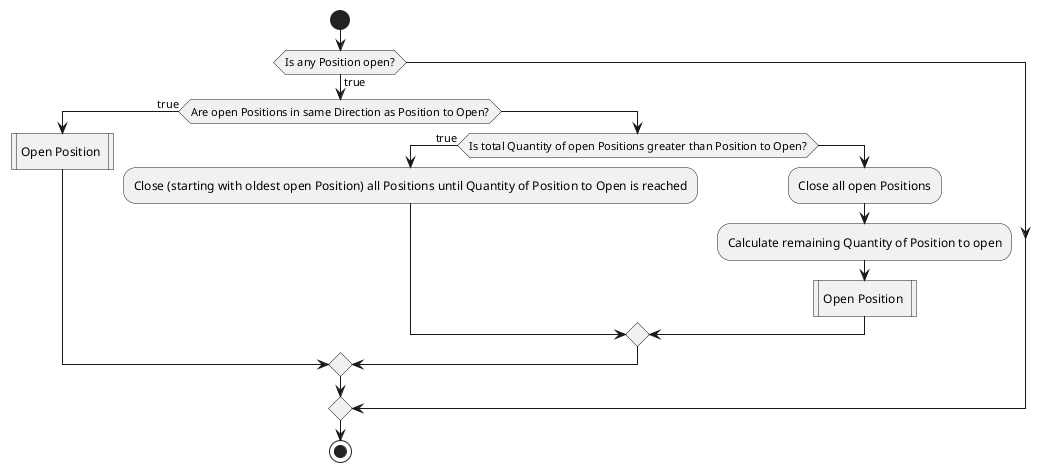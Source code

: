 @startuml
'https://plantuml.com/activity-diagram-beta

start
if (Is any Position open?) is (true) then
    if (Are open Positions in same Direction as Position to Open?) is (true) then
        :Open Position |
    else
        if (Is total Quantity of open Positions greater than Position to Open?) is (true) then
            :Close (starting with oldest open Position) all Positions until Quantity of Position to Open is reached;
        else
            :Close all open Positions;
            :Calculate remaining Quantity of Position to open;
            :Open Position |
        endif
    endif

endif
stop

@enduml
